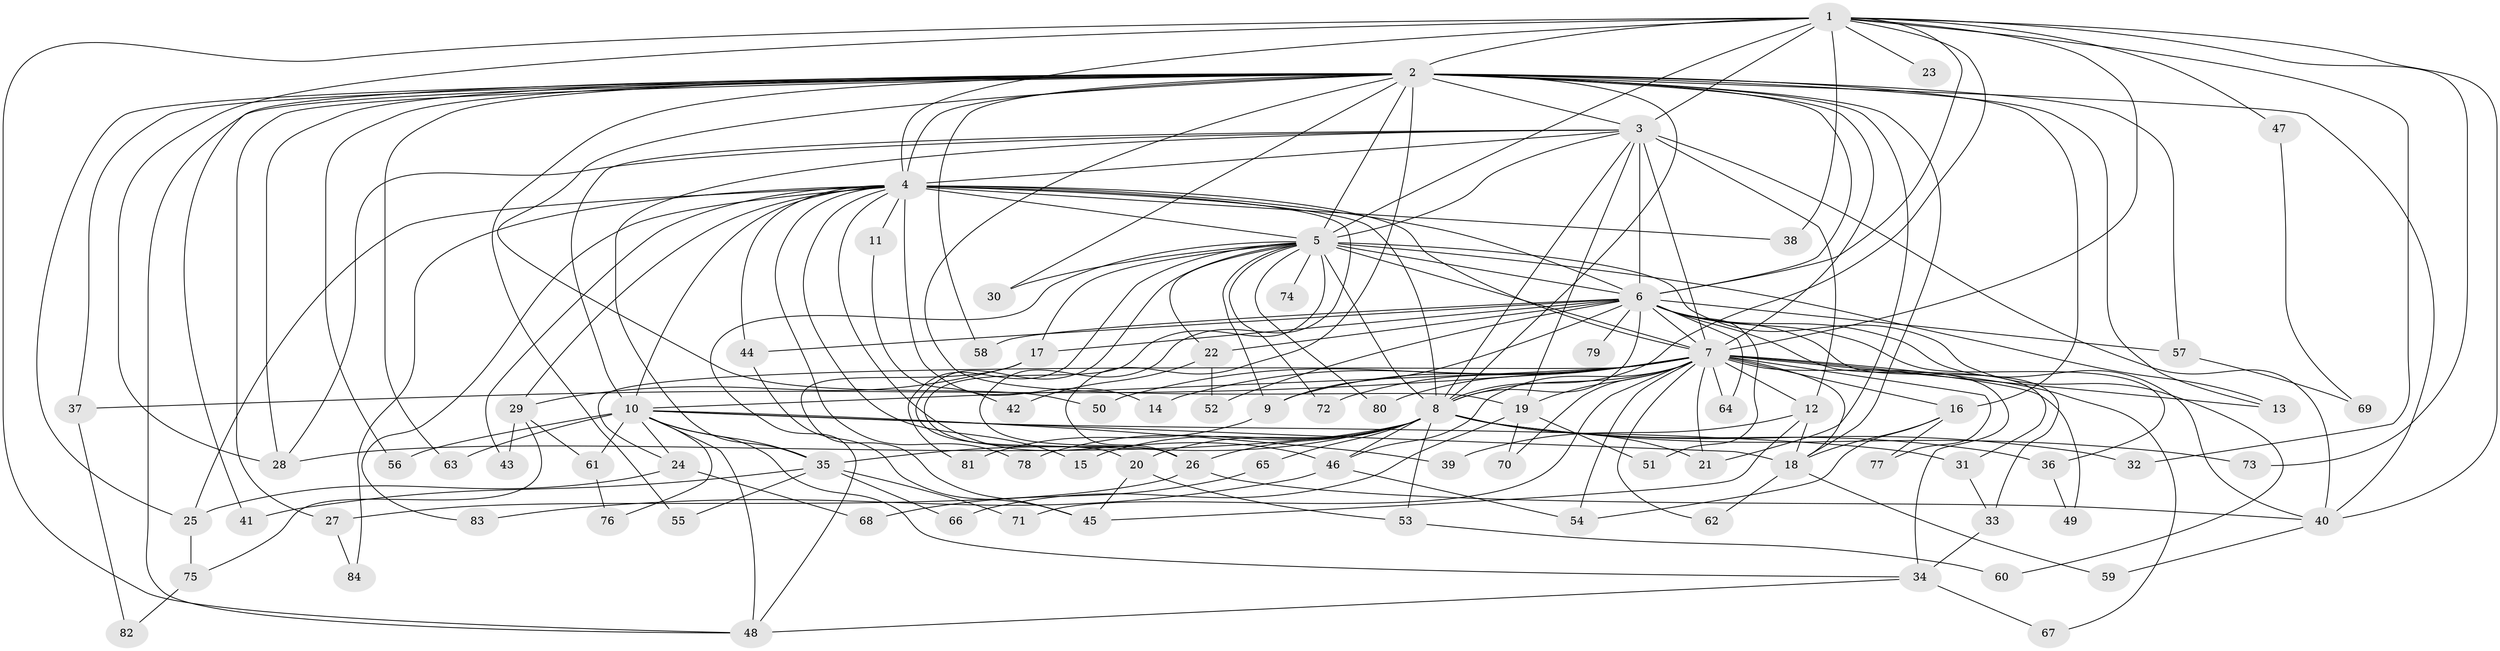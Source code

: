 // original degree distribution, {20: 0.014598540145985401, 30: 0.0072992700729927005, 26: 0.0072992700729927005, 25: 0.014598540145985401, 23: 0.0072992700729927005, 19: 0.0072992700729927005, 39: 0.0072992700729927005, 15: 0.0072992700729927005, 3: 0.20437956204379562, 9: 0.0072992700729927005, 10: 0.0072992700729927005, 6: 0.0072992700729927005, 7: 0.014598540145985401, 4: 0.10948905109489052, 2: 0.5401459854014599, 5: 0.0364963503649635}
// Generated by graph-tools (version 1.1) at 2025/49/03/04/25 22:49:23]
// undirected, 84 vertices, 199 edges
graph export_dot {
  node [color=gray90,style=filled];
  1;
  2;
  3;
  4;
  5;
  6;
  7;
  8;
  9;
  10;
  11;
  12;
  13;
  14;
  15;
  16;
  17;
  18;
  19;
  20;
  21;
  22;
  23;
  24;
  25;
  26;
  27;
  28;
  29;
  30;
  31;
  32;
  33;
  34;
  35;
  36;
  37;
  38;
  39;
  40;
  41;
  42;
  43;
  44;
  45;
  46;
  47;
  48;
  49;
  50;
  51;
  52;
  53;
  54;
  55;
  56;
  57;
  58;
  59;
  60;
  61;
  62;
  63;
  64;
  65;
  66;
  67;
  68;
  69;
  70;
  71;
  72;
  73;
  74;
  75;
  76;
  77;
  78;
  79;
  80;
  81;
  82;
  83;
  84;
  1 -- 2 [weight=3.0];
  1 -- 3 [weight=2.0];
  1 -- 4 [weight=1.0];
  1 -- 5 [weight=1.0];
  1 -- 6 [weight=1.0];
  1 -- 7 [weight=1.0];
  1 -- 8 [weight=1.0];
  1 -- 23 [weight=1.0];
  1 -- 28 [weight=1.0];
  1 -- 32 [weight=1.0];
  1 -- 38 [weight=1.0];
  1 -- 40 [weight=1.0];
  1 -- 47 [weight=1.0];
  1 -- 48 [weight=1.0];
  1 -- 73 [weight=1.0];
  2 -- 3 [weight=4.0];
  2 -- 4 [weight=2.0];
  2 -- 5 [weight=3.0];
  2 -- 6 [weight=4.0];
  2 -- 7 [weight=2.0];
  2 -- 8 [weight=2.0];
  2 -- 13 [weight=1.0];
  2 -- 16 [weight=1.0];
  2 -- 18 [weight=1.0];
  2 -- 19 [weight=2.0];
  2 -- 21 [weight=1.0];
  2 -- 25 [weight=1.0];
  2 -- 26 [weight=1.0];
  2 -- 27 [weight=1.0];
  2 -- 28 [weight=1.0];
  2 -- 30 [weight=1.0];
  2 -- 37 [weight=1.0];
  2 -- 40 [weight=1.0];
  2 -- 41 [weight=1.0];
  2 -- 48 [weight=1.0];
  2 -- 50 [weight=1.0];
  2 -- 55 [weight=1.0];
  2 -- 56 [weight=1.0];
  2 -- 57 [weight=1.0];
  2 -- 58 [weight=1.0];
  2 -- 63 [weight=1.0];
  3 -- 4 [weight=2.0];
  3 -- 5 [weight=2.0];
  3 -- 6 [weight=10.0];
  3 -- 7 [weight=3.0];
  3 -- 8 [weight=3.0];
  3 -- 10 [weight=2.0];
  3 -- 12 [weight=3.0];
  3 -- 19 [weight=1.0];
  3 -- 28 [weight=1.0];
  3 -- 35 [weight=1.0];
  3 -- 40 [weight=4.0];
  4 -- 5 [weight=2.0];
  4 -- 6 [weight=2.0];
  4 -- 7 [weight=2.0];
  4 -- 8 [weight=1.0];
  4 -- 10 [weight=1.0];
  4 -- 11 [weight=1.0];
  4 -- 14 [weight=1.0];
  4 -- 15 [weight=1.0];
  4 -- 25 [weight=1.0];
  4 -- 26 [weight=1.0];
  4 -- 29 [weight=1.0];
  4 -- 38 [weight=1.0];
  4 -- 43 [weight=1.0];
  4 -- 44 [weight=1.0];
  4 -- 46 [weight=1.0];
  4 -- 78 [weight=1.0];
  4 -- 83 [weight=1.0];
  4 -- 84 [weight=1.0];
  5 -- 6 [weight=1.0];
  5 -- 7 [weight=2.0];
  5 -- 8 [weight=1.0];
  5 -- 9 [weight=1.0];
  5 -- 13 [weight=1.0];
  5 -- 17 [weight=1.0];
  5 -- 20 [weight=1.0];
  5 -- 22 [weight=1.0];
  5 -- 26 [weight=1.0];
  5 -- 30 [weight=1.0];
  5 -- 48 [weight=1.0];
  5 -- 60 [weight=1.0];
  5 -- 72 [weight=1.0];
  5 -- 74 [weight=1.0];
  5 -- 80 [weight=1.0];
  5 -- 81 [weight=1.0];
  6 -- 7 [weight=2.0];
  6 -- 8 [weight=1.0];
  6 -- 9 [weight=1.0];
  6 -- 17 [weight=1.0];
  6 -- 22 [weight=1.0];
  6 -- 31 [weight=2.0];
  6 -- 33 [weight=1.0];
  6 -- 36 [weight=1.0];
  6 -- 40 [weight=1.0];
  6 -- 44 [weight=1.0];
  6 -- 51 [weight=1.0];
  6 -- 52 [weight=1.0];
  6 -- 57 [weight=1.0];
  6 -- 58 [weight=1.0];
  6 -- 64 [weight=1.0];
  6 -- 79 [weight=1.0];
  7 -- 8 [weight=1.0];
  7 -- 9 [weight=2.0];
  7 -- 10 [weight=1.0];
  7 -- 12 [weight=1.0];
  7 -- 13 [weight=1.0];
  7 -- 14 [weight=1.0];
  7 -- 16 [weight=1.0];
  7 -- 18 [weight=1.0];
  7 -- 19 [weight=1.0];
  7 -- 21 [weight=1.0];
  7 -- 24 [weight=1.0];
  7 -- 34 [weight=1.0];
  7 -- 37 [weight=1.0];
  7 -- 46 [weight=1.0];
  7 -- 49 [weight=1.0];
  7 -- 50 [weight=1.0];
  7 -- 54 [weight=1.0];
  7 -- 62 [weight=1.0];
  7 -- 64 [weight=1.0];
  7 -- 67 [weight=1.0];
  7 -- 70 [weight=1.0];
  7 -- 71 [weight=1.0];
  7 -- 72 [weight=1.0];
  7 -- 77 [weight=1.0];
  7 -- 80 [weight=1.0];
  8 -- 15 [weight=1.0];
  8 -- 20 [weight=1.0];
  8 -- 21 [weight=1.0];
  8 -- 26 [weight=1.0];
  8 -- 28 [weight=2.0];
  8 -- 32 [weight=1.0];
  8 -- 35 [weight=1.0];
  8 -- 36 [weight=1.0];
  8 -- 46 [weight=1.0];
  8 -- 53 [weight=1.0];
  8 -- 65 [weight=1.0];
  8 -- 73 [weight=1.0];
  8 -- 78 [weight=1.0];
  9 -- 81 [weight=1.0];
  10 -- 18 [weight=1.0];
  10 -- 24 [weight=2.0];
  10 -- 31 [weight=1.0];
  10 -- 34 [weight=1.0];
  10 -- 35 [weight=2.0];
  10 -- 39 [weight=1.0];
  10 -- 48 [weight=1.0];
  10 -- 56 [weight=1.0];
  10 -- 61 [weight=1.0];
  10 -- 63 [weight=1.0];
  10 -- 76 [weight=1.0];
  11 -- 42 [weight=1.0];
  12 -- 18 [weight=2.0];
  12 -- 39 [weight=1.0];
  12 -- 45 [weight=1.0];
  16 -- 18 [weight=1.0];
  16 -- 54 [weight=1.0];
  16 -- 77 [weight=1.0];
  17 -- 29 [weight=1.0];
  17 -- 45 [weight=1.0];
  18 -- 59 [weight=1.0];
  18 -- 62 [weight=1.0];
  19 -- 51 [weight=1.0];
  19 -- 66 [weight=1.0];
  19 -- 70 [weight=1.0];
  20 -- 45 [weight=1.0];
  20 -- 53 [weight=1.0];
  22 -- 42 [weight=1.0];
  22 -- 52 [weight=1.0];
  24 -- 25 [weight=1.0];
  24 -- 68 [weight=1.0];
  25 -- 75 [weight=1.0];
  26 -- 27 [weight=1.0];
  26 -- 40 [weight=1.0];
  27 -- 84 [weight=1.0];
  29 -- 43 [weight=1.0];
  29 -- 61 [weight=1.0];
  29 -- 75 [weight=1.0];
  31 -- 33 [weight=1.0];
  33 -- 34 [weight=1.0];
  34 -- 48 [weight=1.0];
  34 -- 67 [weight=1.0];
  35 -- 41 [weight=1.0];
  35 -- 55 [weight=1.0];
  35 -- 66 [weight=1.0];
  35 -- 71 [weight=1.0];
  36 -- 49 [weight=1.0];
  37 -- 82 [weight=1.0];
  40 -- 59 [weight=1.0];
  44 -- 45 [weight=1.0];
  46 -- 54 [weight=1.0];
  46 -- 83 [weight=1.0];
  47 -- 69 [weight=1.0];
  53 -- 60 [weight=1.0];
  57 -- 69 [weight=1.0];
  61 -- 76 [weight=1.0];
  65 -- 68 [weight=1.0];
  75 -- 82 [weight=1.0];
}

